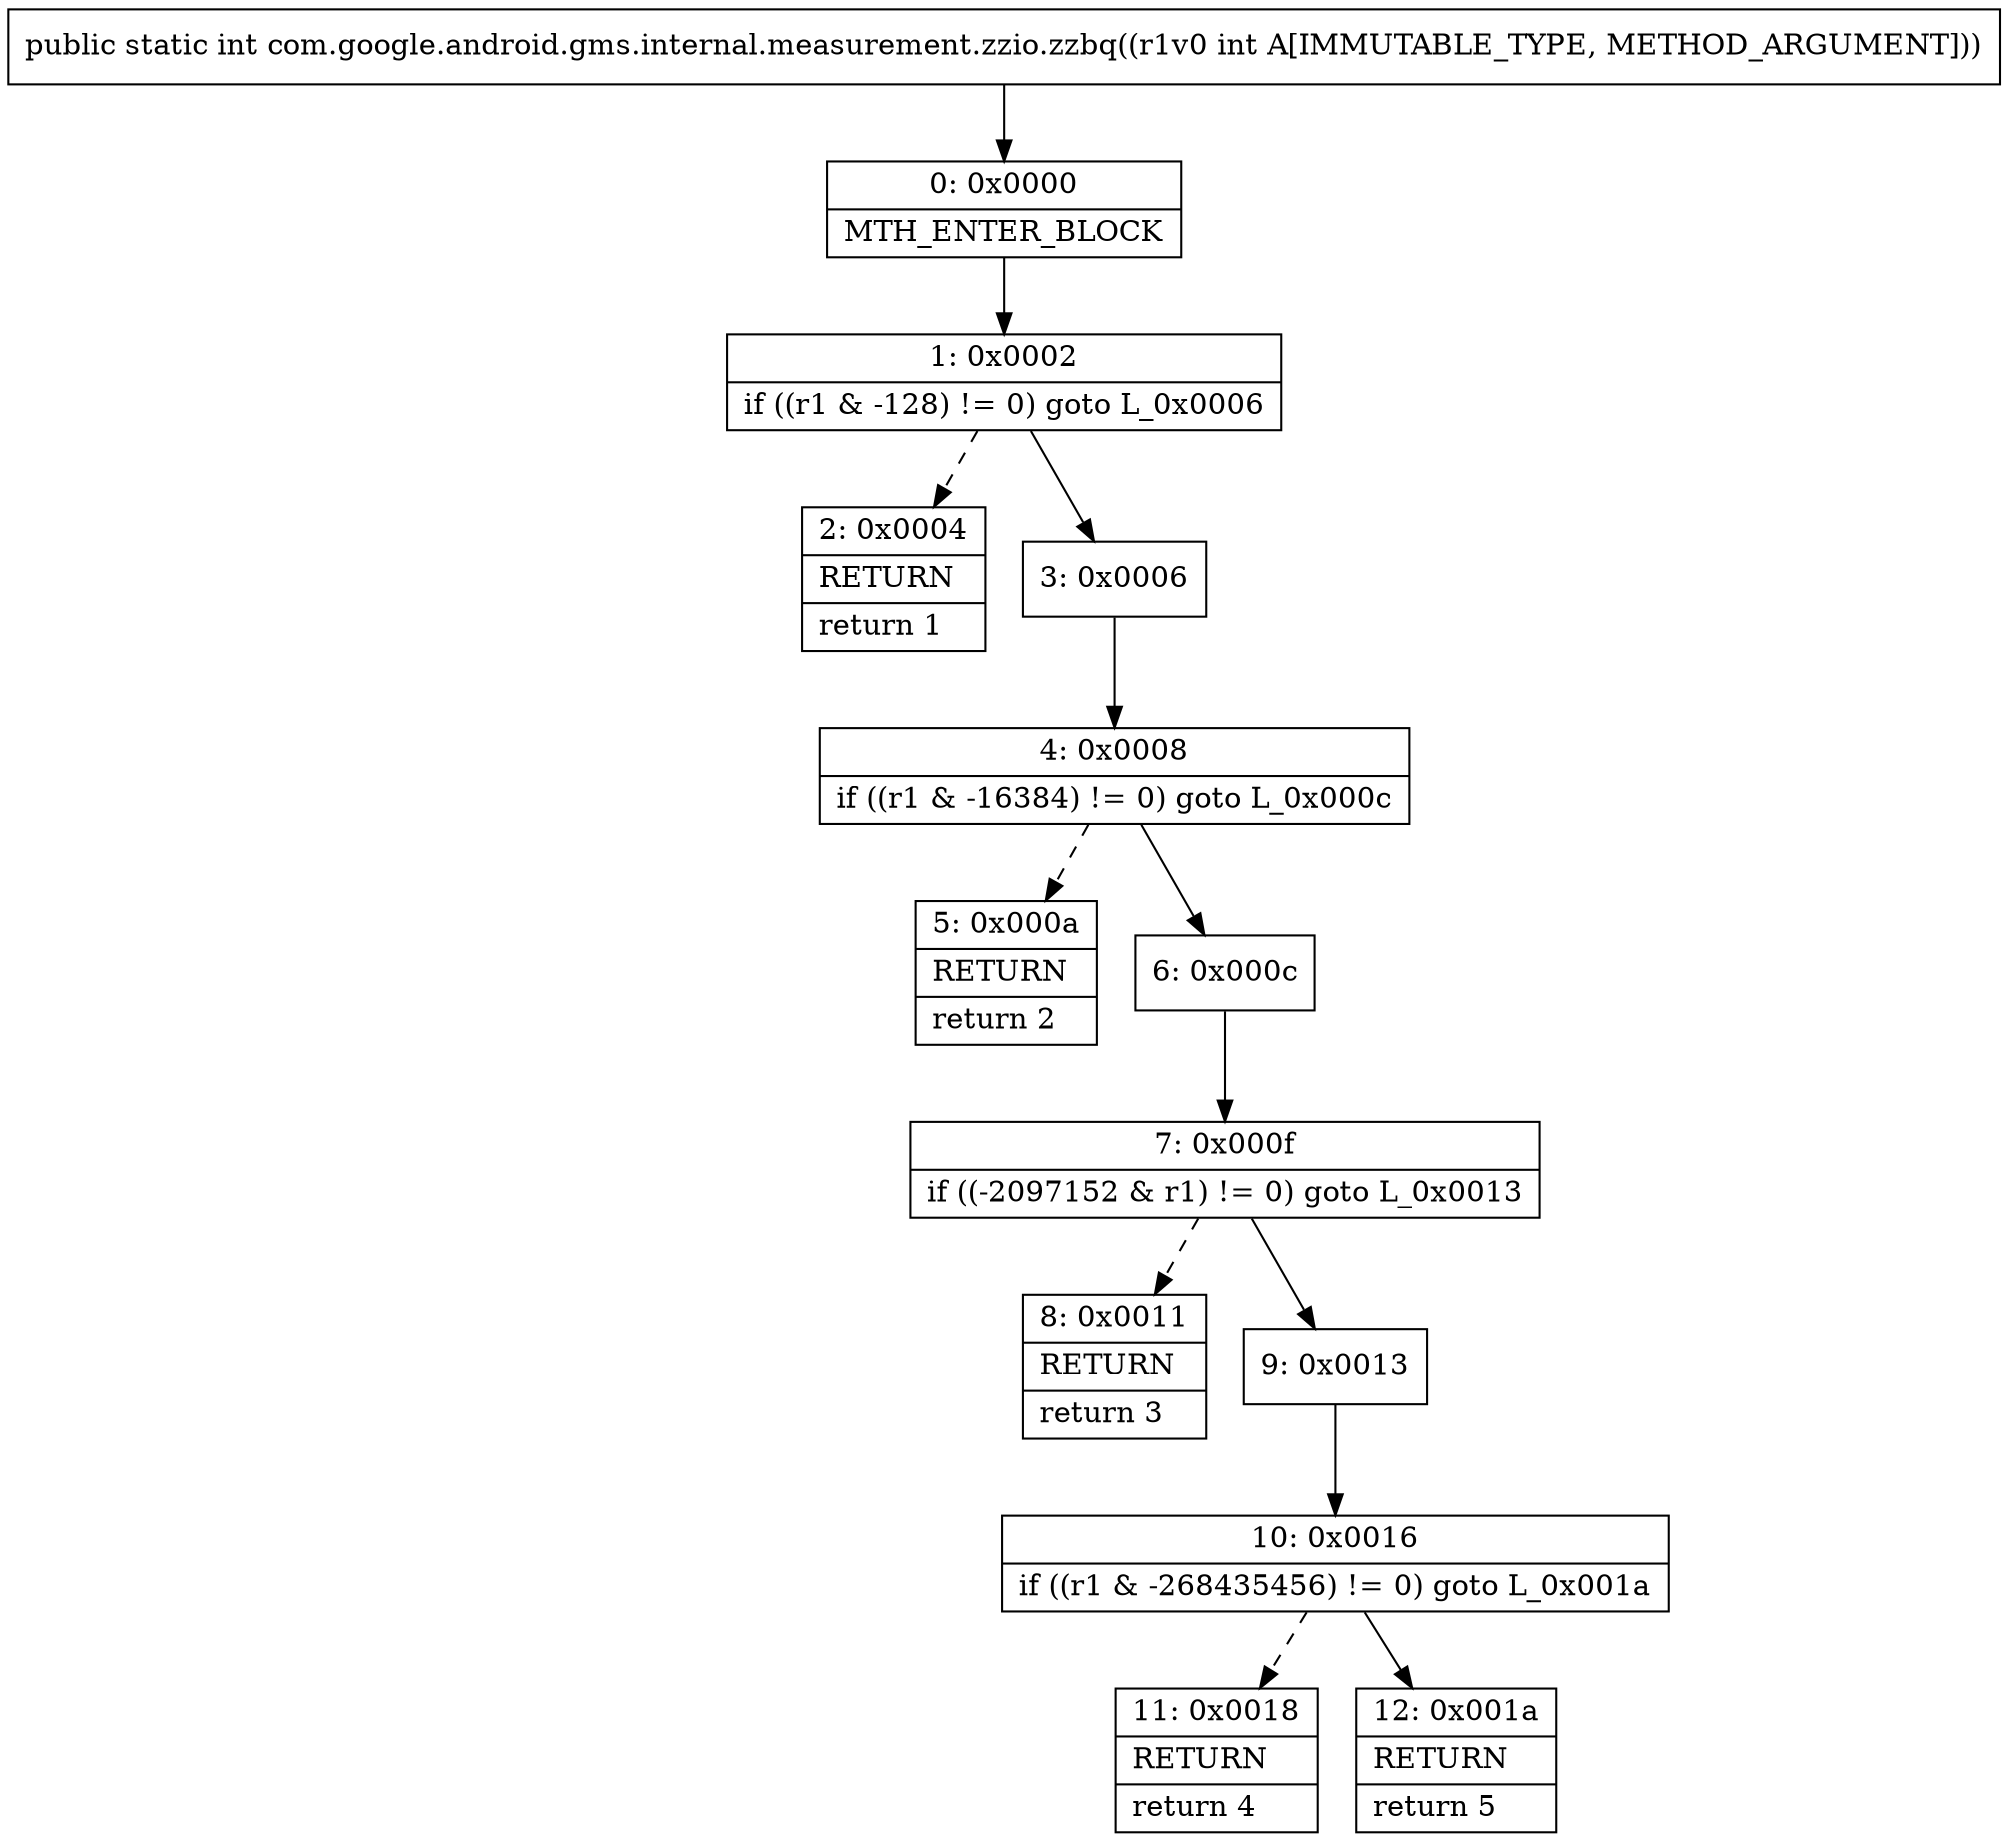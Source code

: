 digraph "CFG forcom.google.android.gms.internal.measurement.zzio.zzbq(I)I" {
Node_0 [shape=record,label="{0\:\ 0x0000|MTH_ENTER_BLOCK\l}"];
Node_1 [shape=record,label="{1\:\ 0x0002|if ((r1 & \-128) != 0) goto L_0x0006\l}"];
Node_2 [shape=record,label="{2\:\ 0x0004|RETURN\l|return 1\l}"];
Node_3 [shape=record,label="{3\:\ 0x0006}"];
Node_4 [shape=record,label="{4\:\ 0x0008|if ((r1 & \-16384) != 0) goto L_0x000c\l}"];
Node_5 [shape=record,label="{5\:\ 0x000a|RETURN\l|return 2\l}"];
Node_6 [shape=record,label="{6\:\ 0x000c}"];
Node_7 [shape=record,label="{7\:\ 0x000f|if ((\-2097152 & r1) != 0) goto L_0x0013\l}"];
Node_8 [shape=record,label="{8\:\ 0x0011|RETURN\l|return 3\l}"];
Node_9 [shape=record,label="{9\:\ 0x0013}"];
Node_10 [shape=record,label="{10\:\ 0x0016|if ((r1 & \-268435456) != 0) goto L_0x001a\l}"];
Node_11 [shape=record,label="{11\:\ 0x0018|RETURN\l|return 4\l}"];
Node_12 [shape=record,label="{12\:\ 0x001a|RETURN\l|return 5\l}"];
MethodNode[shape=record,label="{public static int com.google.android.gms.internal.measurement.zzio.zzbq((r1v0 int A[IMMUTABLE_TYPE, METHOD_ARGUMENT])) }"];
MethodNode -> Node_0;
Node_0 -> Node_1;
Node_1 -> Node_2[style=dashed];
Node_1 -> Node_3;
Node_3 -> Node_4;
Node_4 -> Node_5[style=dashed];
Node_4 -> Node_6;
Node_6 -> Node_7;
Node_7 -> Node_8[style=dashed];
Node_7 -> Node_9;
Node_9 -> Node_10;
Node_10 -> Node_11[style=dashed];
Node_10 -> Node_12;
}

